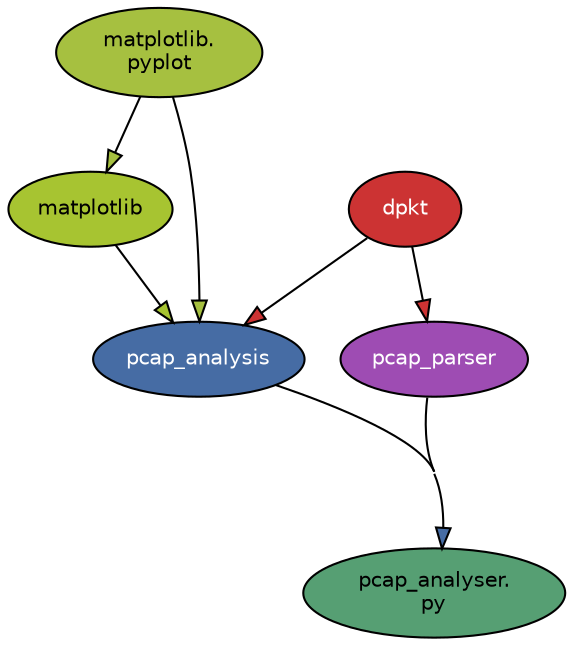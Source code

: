 
digraph G {
    concentrate = true;

    rankdir = TB;
    node [style=filled,fillcolor="#ffffff",fontcolor="#000000",fontname=Helvetica,fontsize=10];

    dpkt [fillcolor="#cc3333",fontcolor="#ffffff"];
    matplotlib [fillcolor="#a7c431"];
    matplotlib_pyplot [fillcolor="#a6c040",label="matplotlib\.\npyplot"];
    pcap_analyser_py [fillcolor="#569f73",label="pcap_analyser\.\npy"];
    pcap_analysis [fillcolor="#466ca4",fontcolor="#ffffff"];
    pcap_parser [fillcolor="#9e4cb3",fontcolor="#ffffff"];
    dpkt -> pcap_analysis [fillcolor="#cc3333"];
    dpkt -> pcap_parser [fillcolor="#cc3333"];
    matplotlib -> pcap_analysis [fillcolor="#a7c431"];
    matplotlib_pyplot -> matplotlib [fillcolor="#a6c040"];
    matplotlib_pyplot -> pcap_analysis [fillcolor="#a6c040",minlen="2"];
    pcap_analysis -> pcap_analyser_py [fillcolor="#466ca4",minlen="2"];
    pcap_parser -> pcap_analyser_py [fillcolor="#9e4cb3",minlen="2"];
}

